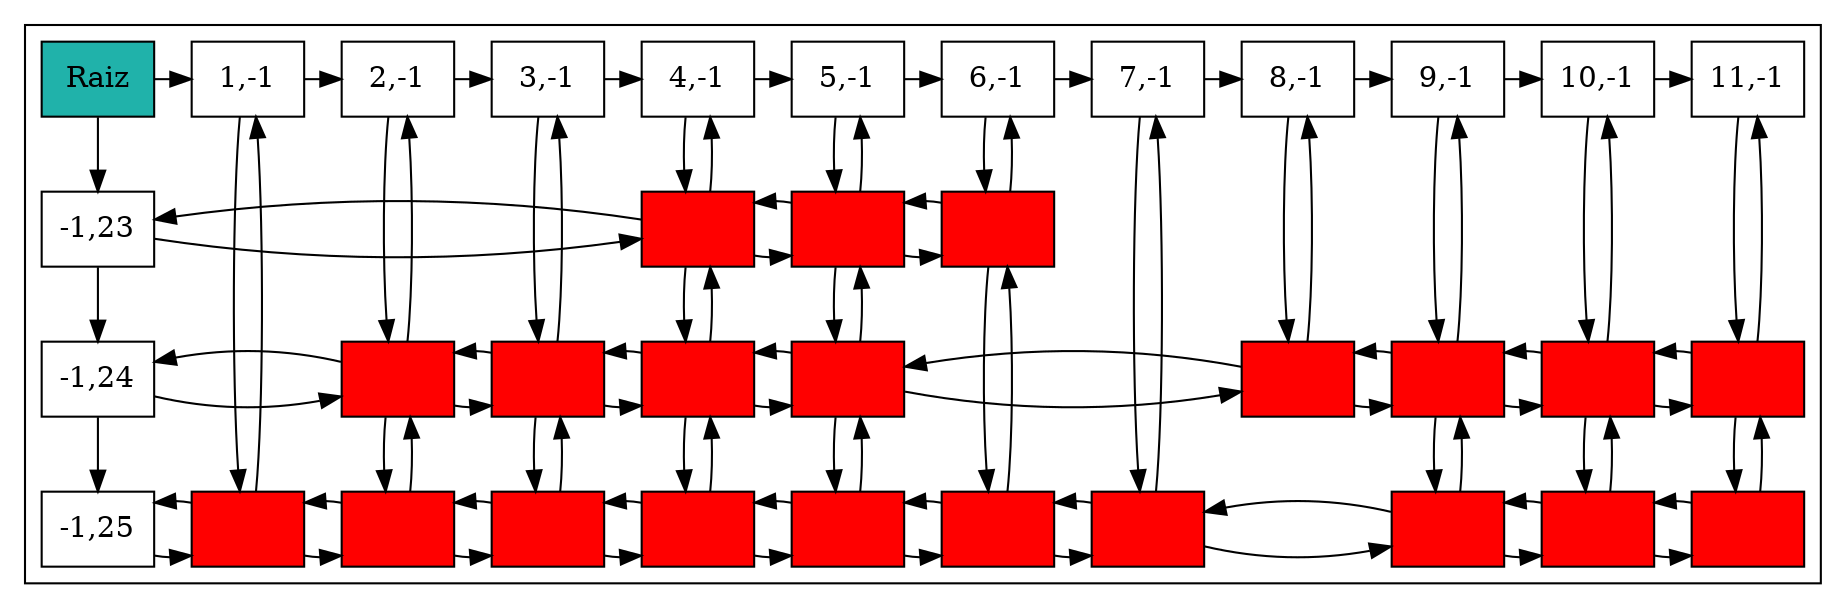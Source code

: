 digraph G {
node[shape=box style=filled];
subgraph cluster_0{
NodoRaiz[label="Raiz" fillcolor=lightseagreen]
Nodo1509543607[fillcolor=white label="-1,23" group=1];
Nodo1108824686[fillcolor=white label="-1,24" group=1];
Nodo1101501621[fillcolor=white label="-1,25" group=1];
Nodo1756223542[fillcolor=white label="1,-1" group=3];
Nodo2142646242[fillcolor=white label="2,-1" group=4];
Nodo130717272[fillcolor=white label="3,-1" group=5];
Nodo2058725416[fillcolor=white label="4,-1" group=6];
Nodo2095031072[fillcolor=white label="5,-1" group=7];
Nodo844651110[fillcolor=white label="6,-1" group=8];
Nodo1634955811[fillcolor=white label="7,-1" group=9];
Nodo911237837[fillcolor=white label="8,-1" group=10];
Nodo924258692[fillcolor=white label="9,-1" group=11];
Nodo1198323306[fillcolor=white label="10,-1" group=12];
Nodo1031038670[fillcolor=white label="11,-1" group=13];
Nodo1509543607->Nodo1108824686;
Nodo1108824686->Nodo1101501621;
Nodo1756223542->Nodo2142646242
Nodo2142646242->Nodo130717272
Nodo130717272->Nodo2058725416
Nodo2058725416->Nodo2095031072
Nodo2095031072->Nodo844651110
Nodo844651110->Nodo1634955811
Nodo1634955811->Nodo911237837
Nodo911237837->Nodo924258692
Nodo924258692->Nodo1198323306
Nodo1198323306->Nodo1031038670
NodoRaiz->Nodo1509543607;
NodoRaiz->Nodo1756223542;
{rank=same;NodoRaiz;Nodo1756223542;Nodo2142646242;Nodo130717272;Nodo2058725416;Nodo2095031072;Nodo844651110;Nodo1634955811;Nodo911237837;Nodo924258692;Nodo1198323306;Nodo1031038670}
Nodo967884553[label="" fillcolor="#FF0000"group=6];
Nodo149673869[label="" fillcolor="#FF0000"group=7];
Nodo332657556[label="" fillcolor="#FF0000"group=8];
Nodo118720018[label="" fillcolor="#FF0000"group=4];
Nodo661450556[label="" fillcolor="#FF0000"group=5];
Nodo754000314[label="" fillcolor="#FF0000"group=6];
Nodo142231784[label="" fillcolor="#FF0000"group=7];
Nodo1878154835[label="" fillcolor="#FF0000"group=10];
Nodo963881887[label="" fillcolor="#FF0000"group=11];
Nodo892383350[label="" fillcolor="#FF0000"group=12];
Nodo1368194334[label="" fillcolor="#FF0000"group=13];
Nodo134688167[label="" fillcolor="#FF0000"group=3];
Nodo246121613[label="" fillcolor="#FF0000"group=4];
Nodo728926227[label="" fillcolor="#FF0000"group=5];
Nodo1905637533[label="" fillcolor="#FF0000"group=6];
Nodo105871692[label="" fillcolor="#FF0000"group=7];
Nodo947518097[label="" fillcolor="#FF0000"group=8];
Nodo1401355229[label="" fillcolor="#FF0000"group=9];
Nodo1418857188[label="" fillcolor="#FF0000"group=11];
Nodo1797206645[label="" fillcolor="#FF0000"group=12];
Nodo923942619[label="" fillcolor="#FF0000"group=13];
{rank=same}
Nodo1509543607->Nodo967884553;
Nodo1509543607->Nodo967884553[dir=back];
Nodo967884553->Nodo149673869;
Nodo967884553->Nodo149673869[dir=back];
Nodo149673869->Nodo332657556;
Nodo149673869->Nodo332657556[dir=back];
{rank=same;Nodo1509543607;Nodo967884553;Nodo149673869;Nodo332657556}
Nodo1108824686->Nodo118720018;
Nodo1108824686->Nodo118720018[dir=back];
Nodo118720018->Nodo661450556;
Nodo118720018->Nodo661450556[dir=back];
Nodo661450556->Nodo754000314;
Nodo661450556->Nodo754000314[dir=back];
Nodo754000314->Nodo142231784;
Nodo754000314->Nodo142231784[dir=back];
Nodo142231784->Nodo1878154835;
Nodo142231784->Nodo1878154835[dir=back];
Nodo1878154835->Nodo963881887;
Nodo1878154835->Nodo963881887[dir=back];
Nodo963881887->Nodo892383350;
Nodo963881887->Nodo892383350[dir=back];
Nodo892383350->Nodo1368194334;
Nodo892383350->Nodo1368194334[dir=back];
{rank=same;Nodo1108824686;Nodo118720018;Nodo661450556;Nodo754000314;Nodo142231784;Nodo1878154835;Nodo963881887;Nodo892383350;Nodo1368194334}
Nodo1101501621->Nodo134688167;
Nodo1101501621->Nodo134688167[dir=back];
Nodo134688167->Nodo246121613;
Nodo134688167->Nodo246121613[dir=back];
Nodo246121613->Nodo728926227;
Nodo246121613->Nodo728926227[dir=back];
Nodo728926227->Nodo1905637533;
Nodo728926227->Nodo1905637533[dir=back];
Nodo1905637533->Nodo105871692;
Nodo1905637533->Nodo105871692[dir=back];
Nodo105871692->Nodo947518097;
Nodo105871692->Nodo947518097[dir=back];
Nodo947518097->Nodo1401355229;
Nodo947518097->Nodo1401355229[dir=back];
Nodo1401355229->Nodo1418857188;
Nodo1401355229->Nodo1418857188[dir=back];
Nodo1418857188->Nodo1797206645;
Nodo1418857188->Nodo1797206645[dir=back];
Nodo1797206645->Nodo923942619;
Nodo1797206645->Nodo923942619[dir=back];
{rank=same;Nodo1101501621;Nodo134688167;Nodo246121613;Nodo728926227;Nodo1905637533;Nodo105871692;Nodo947518097;Nodo1401355229;Nodo1418857188;Nodo1797206645;Nodo923942619}
Nodo1756223542->Nodo134688167;
Nodo1756223542->Nodo134688167[dir=back];
Nodo2142646242->Nodo118720018;
Nodo2142646242->Nodo118720018[dir=back];
Nodo130717272->Nodo661450556;
Nodo130717272->Nodo661450556[dir=back];
Nodo2058725416->Nodo967884553;
Nodo2058725416->Nodo967884553[dir=back];
Nodo2095031072->Nodo149673869;
Nodo2095031072->Nodo149673869[dir=back];
Nodo844651110->Nodo332657556;
Nodo844651110->Nodo332657556[dir=back];
Nodo1634955811->Nodo1401355229;
Nodo1634955811->Nodo1401355229[dir=back];
Nodo911237837->Nodo1878154835;
Nodo911237837->Nodo1878154835[dir=back];
Nodo924258692->Nodo963881887;
Nodo924258692->Nodo963881887[dir=back];
Nodo1198323306->Nodo892383350;
Nodo1198323306->Nodo892383350[dir=back];
Nodo1031038670->Nodo1368194334;
Nodo1031038670->Nodo1368194334[dir=back];
Nodo967884553->Nodo754000314;
Nodo967884553->Nodo754000314[dir=back];
Nodo149673869->Nodo142231784;
Nodo149673869->Nodo142231784[dir=back];
Nodo332657556->Nodo947518097;
Nodo332657556->Nodo947518097[dir=back];
Nodo118720018->Nodo246121613;
Nodo118720018->Nodo246121613[dir=back];
Nodo661450556->Nodo728926227;
Nodo661450556->Nodo728926227[dir=back];
Nodo754000314->Nodo1905637533;
Nodo754000314->Nodo1905637533[dir=back];
Nodo142231784->Nodo105871692;
Nodo142231784->Nodo105871692[dir=back];
Nodo963881887->Nodo1418857188;
Nodo963881887->Nodo1418857188[dir=back];
Nodo892383350->Nodo1797206645;
Nodo892383350->Nodo1797206645[dir=back];
Nodo1368194334->Nodo923942619;
Nodo1368194334->Nodo923942619[dir=back];
}
}